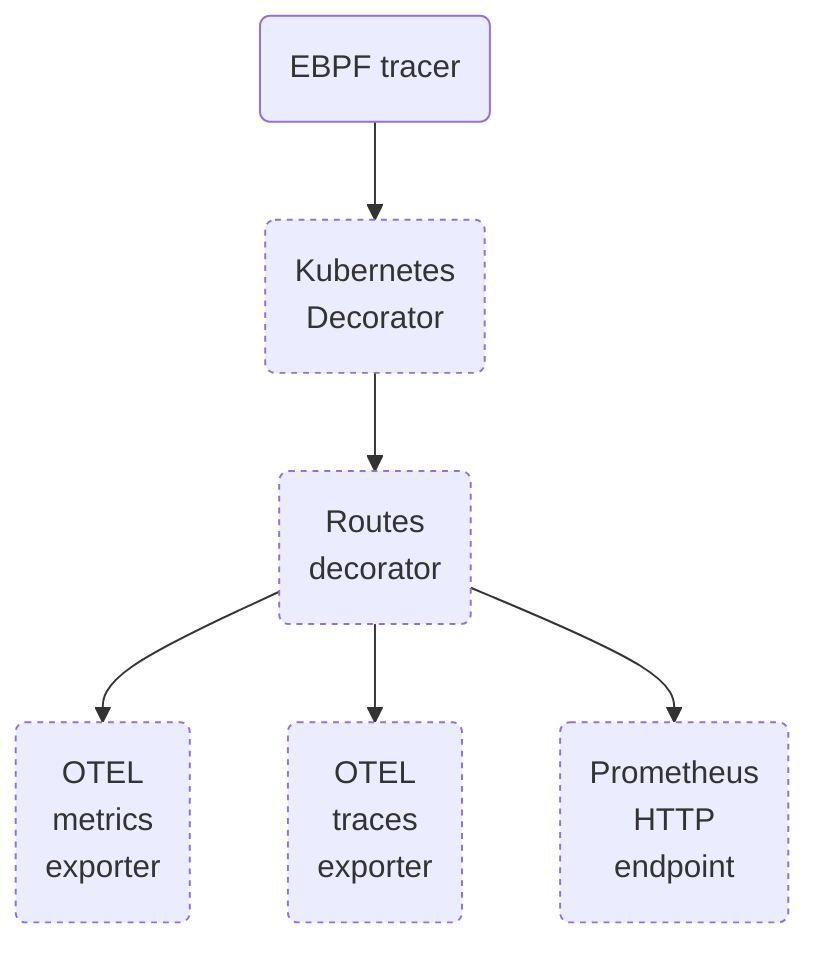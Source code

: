 flowchart TD
    EBPF(EBPF tracer) --> KD(Kubernetes<br/>Decorator)
    KD --> ROUT(Routes<br/>decorator)

    ROUT --> OTELM(OTEL<br/> metrics<br/> exporter)
    ROUT --> OTELT(OTEL<br/> traces<br/> exporter)
    ROUT --> PROM(Prometheus<br/>HTTP<br/>endpoint)

    style KD stroke-dasharray: 3 3;
    style ROUT stroke-dasharray: 3 3;
    style OTELM stroke-dasharray: 3 3;
    style OTELT stroke-dasharray: 3 3;
    style PROM stroke-dasharray: 3 3;